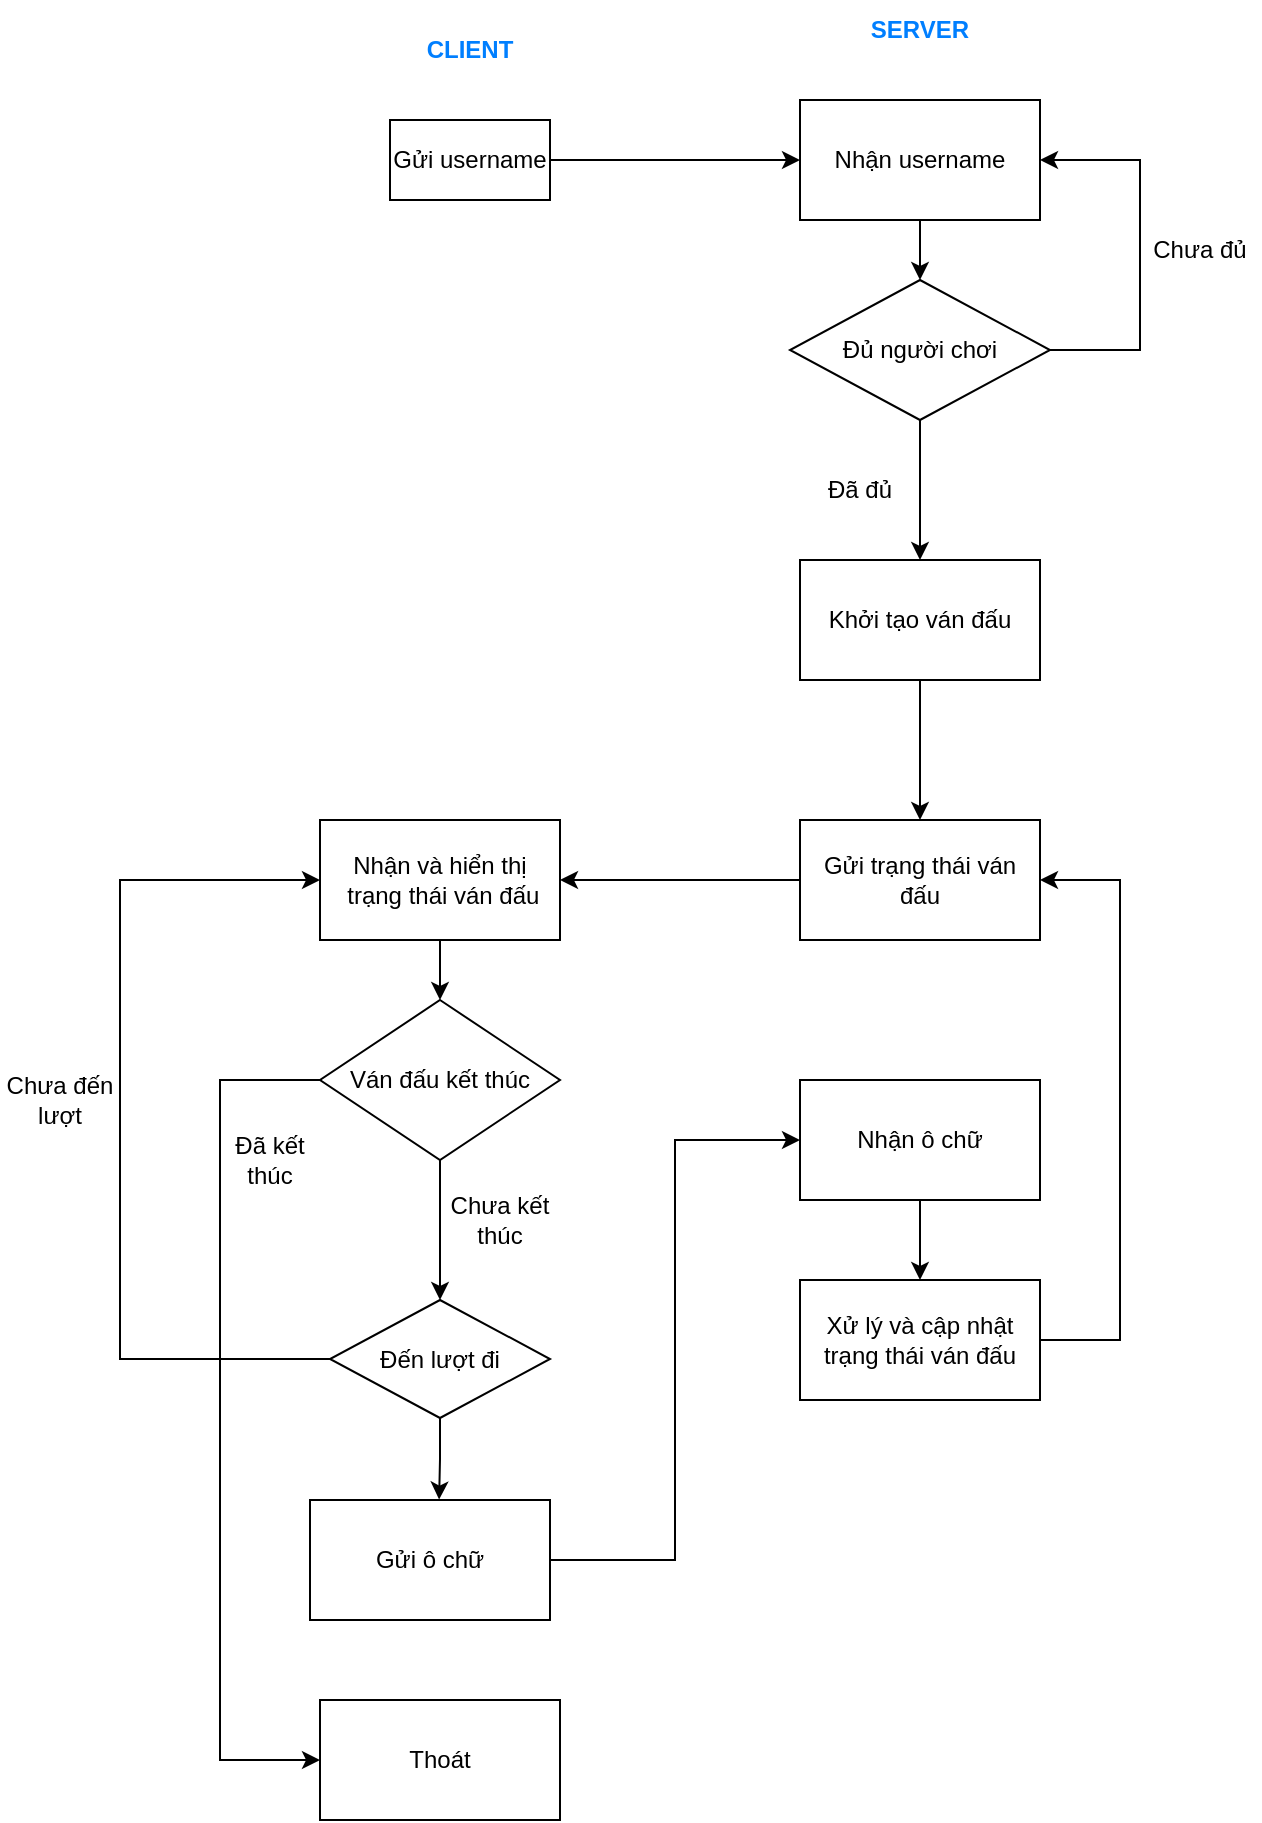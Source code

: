 <mxfile version="20.6.0" type="device"><diagram id="YRK9CwRDc3HhdEM72TFh" name="Trang-1"><mxGraphModel dx="1597" dy="752" grid="1" gridSize="10" guides="1" tooltips="1" connect="1" arrows="1" fold="1" page="1" pageScale="1" pageWidth="827" pageHeight="1169" math="0" shadow="0"><root><mxCell id="0"/><mxCell id="1" parent="0"/><mxCell id="vfO6-BAPGKnlq6so4MnQ-1" value="&lt;b&gt;&lt;font color=&quot;#007fff&quot;&gt;CLIENT&lt;/font&gt;&lt;/b&gt;" style="text;html=1;strokeColor=none;fillColor=none;align=center;verticalAlign=middle;whiteSpace=wrap;rounded=0;" vertex="1" parent="1"><mxGeometry x="205" y="560" width="60" height="30" as="geometry"/></mxCell><mxCell id="vfO6-BAPGKnlq6so4MnQ-2" value="&lt;b&gt;&lt;font color=&quot;#007fff&quot;&gt;SERVER&lt;/font&gt;&lt;/b&gt;" style="text;html=1;strokeColor=none;fillColor=none;align=center;verticalAlign=middle;whiteSpace=wrap;rounded=0;" vertex="1" parent="1"><mxGeometry x="430" y="550" width="60" height="30" as="geometry"/></mxCell><mxCell id="vfO6-BAPGKnlq6so4MnQ-7" style="edgeStyle=orthogonalEdgeStyle;rounded=0;orthogonalLoop=1;jettySize=auto;html=1;exitX=1;exitY=0.5;exitDx=0;exitDy=0;entryX=0;entryY=0.5;entryDx=0;entryDy=0;fontColor=#000000;" edge="1" parent="1" source="vfO6-BAPGKnlq6so4MnQ-3" target="vfO6-BAPGKnlq6so4MnQ-6"><mxGeometry relative="1" as="geometry"/></mxCell><mxCell id="vfO6-BAPGKnlq6so4MnQ-3" value="&lt;font color=&quot;#000000&quot;&gt;Gửi username&lt;/font&gt;" style="rounded=0;whiteSpace=wrap;html=1;fontColor=#007FFF;" vertex="1" parent="1"><mxGeometry x="195" y="610" width="80" height="40" as="geometry"/></mxCell><mxCell id="vfO6-BAPGKnlq6so4MnQ-9" style="edgeStyle=orthogonalEdgeStyle;rounded=0;orthogonalLoop=1;jettySize=auto;html=1;exitX=0.5;exitY=1;exitDx=0;exitDy=0;entryX=0.5;entryY=0;entryDx=0;entryDy=0;fontColor=#000000;" edge="1" parent="1" source="vfO6-BAPGKnlq6so4MnQ-6" target="vfO6-BAPGKnlq6so4MnQ-8"><mxGeometry relative="1" as="geometry"/></mxCell><mxCell id="vfO6-BAPGKnlq6so4MnQ-6" value="Nhận username" style="rounded=0;whiteSpace=wrap;html=1;fontColor=#000000;" vertex="1" parent="1"><mxGeometry x="400" y="600" width="120" height="60" as="geometry"/></mxCell><mxCell id="vfO6-BAPGKnlq6so4MnQ-13" style="edgeStyle=orthogonalEdgeStyle;rounded=0;orthogonalLoop=1;jettySize=auto;html=1;exitX=1;exitY=0.5;exitDx=0;exitDy=0;entryX=1;entryY=0.5;entryDx=0;entryDy=0;fontColor=#000000;" edge="1" parent="1" source="vfO6-BAPGKnlq6so4MnQ-8" target="vfO6-BAPGKnlq6so4MnQ-6"><mxGeometry relative="1" as="geometry"><Array as="points"><mxPoint x="570" y="725"/><mxPoint x="570" y="630"/></Array></mxGeometry></mxCell><mxCell id="vfO6-BAPGKnlq6so4MnQ-17" style="edgeStyle=orthogonalEdgeStyle;rounded=0;orthogonalLoop=1;jettySize=auto;html=1;exitX=0.5;exitY=1;exitDx=0;exitDy=0;entryX=0.5;entryY=0;entryDx=0;entryDy=0;fontColor=#000000;" edge="1" parent="1" source="vfO6-BAPGKnlq6so4MnQ-8" target="vfO6-BAPGKnlq6so4MnQ-16"><mxGeometry relative="1" as="geometry"/></mxCell><mxCell id="vfO6-BAPGKnlq6so4MnQ-8" value="Đủ người chơi" style="rhombus;whiteSpace=wrap;html=1;fontColor=#000000;" vertex="1" parent="1"><mxGeometry x="395" y="690" width="130" height="70" as="geometry"/></mxCell><mxCell id="vfO6-BAPGKnlq6so4MnQ-14" value="Chưa đủ" style="text;html=1;strokeColor=none;fillColor=none;align=center;verticalAlign=middle;whiteSpace=wrap;rounded=0;fontColor=#000000;" vertex="1" parent="1"><mxGeometry x="570" y="660" width="60" height="30" as="geometry"/></mxCell><mxCell id="vfO6-BAPGKnlq6so4MnQ-22" style="edgeStyle=orthogonalEdgeStyle;rounded=0;orthogonalLoop=1;jettySize=auto;html=1;exitX=0.5;exitY=1;exitDx=0;exitDy=0;entryX=0.5;entryY=0;entryDx=0;entryDy=0;fontColor=#000000;" edge="1" parent="1" source="vfO6-BAPGKnlq6so4MnQ-16" target="vfO6-BAPGKnlq6so4MnQ-21"><mxGeometry relative="1" as="geometry"/></mxCell><mxCell id="vfO6-BAPGKnlq6so4MnQ-16" value="Khởi tạo ván đấu" style="rounded=0;whiteSpace=wrap;html=1;fontColor=#000000;" vertex="1" parent="1"><mxGeometry x="400" y="830" width="120" height="60" as="geometry"/></mxCell><mxCell id="vfO6-BAPGKnlq6so4MnQ-18" value="Đã đủ" style="text;html=1;strokeColor=none;fillColor=none;align=center;verticalAlign=middle;whiteSpace=wrap;rounded=0;fontColor=#000000;" vertex="1" parent="1"><mxGeometry x="400" y="780" width="60" height="30" as="geometry"/></mxCell><mxCell id="vfO6-BAPGKnlq6so4MnQ-29" style="edgeStyle=orthogonalEdgeStyle;rounded=0;orthogonalLoop=1;jettySize=auto;html=1;exitX=0.5;exitY=1;exitDx=0;exitDy=0;entryX=0.5;entryY=0;entryDx=0;entryDy=0;fontColor=#000000;" edge="1" parent="1" source="vfO6-BAPGKnlq6so4MnQ-20" target="vfO6-BAPGKnlq6so4MnQ-28"><mxGeometry relative="1" as="geometry"/></mxCell><mxCell id="vfO6-BAPGKnlq6so4MnQ-20" value="Nhận ô chữ" style="rounded=0;whiteSpace=wrap;html=1;fontColor=#000000;" vertex="1" parent="1"><mxGeometry x="400" y="1090" width="120" height="60" as="geometry"/></mxCell><mxCell id="vfO6-BAPGKnlq6so4MnQ-41" style="edgeStyle=orthogonalEdgeStyle;rounded=0;orthogonalLoop=1;jettySize=auto;html=1;exitX=0;exitY=0.5;exitDx=0;exitDy=0;entryX=1;entryY=0.5;entryDx=0;entryDy=0;fontColor=#000000;" edge="1" parent="1" source="vfO6-BAPGKnlq6so4MnQ-21" target="vfO6-BAPGKnlq6so4MnQ-24"><mxGeometry relative="1" as="geometry"/></mxCell><mxCell id="vfO6-BAPGKnlq6so4MnQ-21" value="Gửi trạng thái ván đấu" style="rounded=0;whiteSpace=wrap;html=1;fontColor=#000000;" vertex="1" parent="1"><mxGeometry x="400" y="960" width="120" height="60" as="geometry"/></mxCell><mxCell id="vfO6-BAPGKnlq6so4MnQ-42" style="edgeStyle=orthogonalEdgeStyle;rounded=0;orthogonalLoop=1;jettySize=auto;html=1;exitX=0.5;exitY=1;exitDx=0;exitDy=0;entryX=0.5;entryY=0;entryDx=0;entryDy=0;fontColor=#000000;" edge="1" parent="1" source="vfO6-BAPGKnlq6so4MnQ-24" target="vfO6-BAPGKnlq6so4MnQ-38"><mxGeometry relative="1" as="geometry"/></mxCell><mxCell id="vfO6-BAPGKnlq6so4MnQ-24" value="Nhận và hiển thị&lt;br&gt;&amp;nbsp;trạng thái ván đấu" style="rounded=0;whiteSpace=wrap;html=1;fontColor=#000000;" vertex="1" parent="1"><mxGeometry x="160" y="960" width="120" height="60" as="geometry"/></mxCell><mxCell id="vfO6-BAPGKnlq6so4MnQ-45" style="edgeStyle=orthogonalEdgeStyle;rounded=0;orthogonalLoop=1;jettySize=auto;html=1;exitX=0.5;exitY=1;exitDx=0;exitDy=0;entryX=0.538;entryY=-0.004;entryDx=0;entryDy=0;entryPerimeter=0;fontColor=#000000;" edge="1" parent="1" source="vfO6-BAPGKnlq6so4MnQ-25" target="vfO6-BAPGKnlq6so4MnQ-26"><mxGeometry relative="1" as="geometry"/></mxCell><mxCell id="vfO6-BAPGKnlq6so4MnQ-51" style="edgeStyle=orthogonalEdgeStyle;rounded=0;orthogonalLoop=1;jettySize=auto;html=1;exitX=0;exitY=0.5;exitDx=0;exitDy=0;entryX=0;entryY=0.5;entryDx=0;entryDy=0;fontColor=#000000;" edge="1" parent="1" source="vfO6-BAPGKnlq6so4MnQ-25" target="vfO6-BAPGKnlq6so4MnQ-24"><mxGeometry relative="1" as="geometry"><Array as="points"><mxPoint x="60" y="1230"/><mxPoint x="60" y="990"/></Array></mxGeometry></mxCell><mxCell id="vfO6-BAPGKnlq6so4MnQ-25" value="Đến lượt đi" style="rhombus;whiteSpace=wrap;html=1;fontColor=#000000;" vertex="1" parent="1"><mxGeometry x="165" y="1200" width="110" height="59" as="geometry"/></mxCell><mxCell id="vfO6-BAPGKnlq6so4MnQ-27" style="edgeStyle=orthogonalEdgeStyle;rounded=0;orthogonalLoop=1;jettySize=auto;html=1;exitX=1;exitY=0.5;exitDx=0;exitDy=0;entryX=0;entryY=0.5;entryDx=0;entryDy=0;fontColor=#000000;" edge="1" parent="1" source="vfO6-BAPGKnlq6so4MnQ-26" target="vfO6-BAPGKnlq6so4MnQ-20"><mxGeometry relative="1" as="geometry"/></mxCell><mxCell id="vfO6-BAPGKnlq6so4MnQ-26" value="Gửi ô chữ" style="rounded=0;whiteSpace=wrap;html=1;fontColor=#000000;" vertex="1" parent="1"><mxGeometry x="155" y="1300" width="120" height="60" as="geometry"/></mxCell><mxCell id="vfO6-BAPGKnlq6so4MnQ-40" style="edgeStyle=orthogonalEdgeStyle;rounded=0;orthogonalLoop=1;jettySize=auto;html=1;exitX=1;exitY=0.5;exitDx=0;exitDy=0;entryX=1;entryY=0.5;entryDx=0;entryDy=0;fontColor=#000000;" edge="1" parent="1" source="vfO6-BAPGKnlq6so4MnQ-28" target="vfO6-BAPGKnlq6so4MnQ-21"><mxGeometry relative="1" as="geometry"><Array as="points"><mxPoint x="560" y="1220"/><mxPoint x="560" y="990"/></Array></mxGeometry></mxCell><mxCell id="vfO6-BAPGKnlq6so4MnQ-28" value="Xử lý và cập nhật trạng thái ván đấu" style="rounded=0;whiteSpace=wrap;html=1;fontColor=#000000;" vertex="1" parent="1"><mxGeometry x="400" y="1190" width="120" height="60" as="geometry"/></mxCell><mxCell id="vfO6-BAPGKnlq6so4MnQ-44" style="edgeStyle=orthogonalEdgeStyle;rounded=0;orthogonalLoop=1;jettySize=auto;html=1;exitX=0.5;exitY=1;exitDx=0;exitDy=0;entryX=0.5;entryY=0;entryDx=0;entryDy=0;fontColor=#000000;" edge="1" parent="1" source="vfO6-BAPGKnlq6so4MnQ-38" target="vfO6-BAPGKnlq6so4MnQ-25"><mxGeometry relative="1" as="geometry"/></mxCell><mxCell id="vfO6-BAPGKnlq6so4MnQ-46" style="edgeStyle=orthogonalEdgeStyle;rounded=0;orthogonalLoop=1;jettySize=auto;html=1;exitX=0;exitY=0.5;exitDx=0;exitDy=0;entryX=0;entryY=0.5;entryDx=0;entryDy=0;fontColor=#000000;" edge="1" parent="1" source="vfO6-BAPGKnlq6so4MnQ-38" target="vfO6-BAPGKnlq6so4MnQ-39"><mxGeometry relative="1" as="geometry"><Array as="points"><mxPoint x="110" y="1090"/><mxPoint x="110" y="1430"/></Array></mxGeometry></mxCell><mxCell id="vfO6-BAPGKnlq6so4MnQ-38" value="Ván đấu kết thúc" style="rhombus;whiteSpace=wrap;html=1;fontColor=#000000;" vertex="1" parent="1"><mxGeometry x="160" y="1050" width="120" height="80" as="geometry"/></mxCell><mxCell id="vfO6-BAPGKnlq6so4MnQ-39" value="Thoát" style="rounded=0;whiteSpace=wrap;html=1;fontColor=#000000;" vertex="1" parent="1"><mxGeometry x="160" y="1400" width="120" height="60" as="geometry"/></mxCell><mxCell id="vfO6-BAPGKnlq6so4MnQ-48" value="Chưa kết thúc" style="text;html=1;strokeColor=none;fillColor=none;align=center;verticalAlign=middle;whiteSpace=wrap;rounded=0;fontColor=#000000;" vertex="1" parent="1"><mxGeometry x="220" y="1145" width="60" height="30" as="geometry"/></mxCell><mxCell id="vfO6-BAPGKnlq6so4MnQ-50" value="Đã kết thúc" style="text;html=1;strokeColor=none;fillColor=none;align=center;verticalAlign=middle;whiteSpace=wrap;rounded=0;fontColor=#000000;" vertex="1" parent="1"><mxGeometry x="105" y="1115" width="60" height="30" as="geometry"/></mxCell><mxCell id="vfO6-BAPGKnlq6so4MnQ-52" value="Chưa đến lượt" style="text;html=1;strokeColor=none;fillColor=none;align=center;verticalAlign=middle;whiteSpace=wrap;rounded=0;fontColor=#000000;" vertex="1" parent="1"><mxGeometry y="1085" width="60" height="30" as="geometry"/></mxCell></root></mxGraphModel></diagram></mxfile>